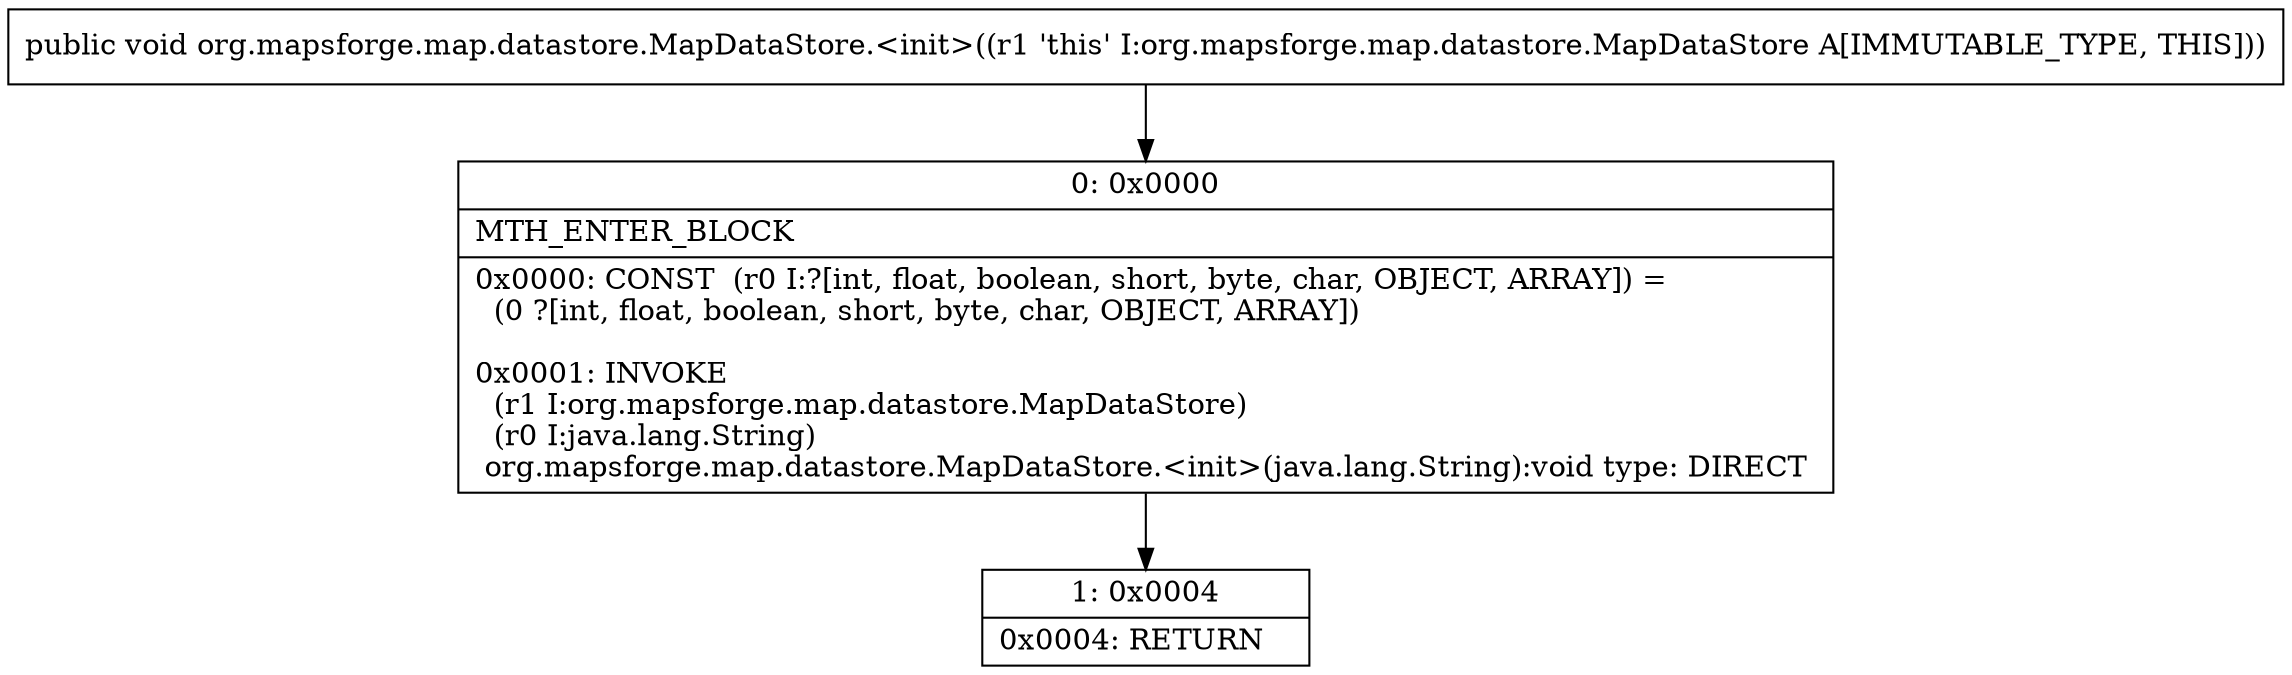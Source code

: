 digraph "CFG fororg.mapsforge.map.datastore.MapDataStore.\<init\>()V" {
Node_0 [shape=record,label="{0\:\ 0x0000|MTH_ENTER_BLOCK\l|0x0000: CONST  (r0 I:?[int, float, boolean, short, byte, char, OBJECT, ARRAY]) = \l  (0 ?[int, float, boolean, short, byte, char, OBJECT, ARRAY])\l \l0x0001: INVOKE  \l  (r1 I:org.mapsforge.map.datastore.MapDataStore)\l  (r0 I:java.lang.String)\l org.mapsforge.map.datastore.MapDataStore.\<init\>(java.lang.String):void type: DIRECT \l}"];
Node_1 [shape=record,label="{1\:\ 0x0004|0x0004: RETURN   \l}"];
MethodNode[shape=record,label="{public void org.mapsforge.map.datastore.MapDataStore.\<init\>((r1 'this' I:org.mapsforge.map.datastore.MapDataStore A[IMMUTABLE_TYPE, THIS])) }"];
MethodNode -> Node_0;
Node_0 -> Node_1;
}

